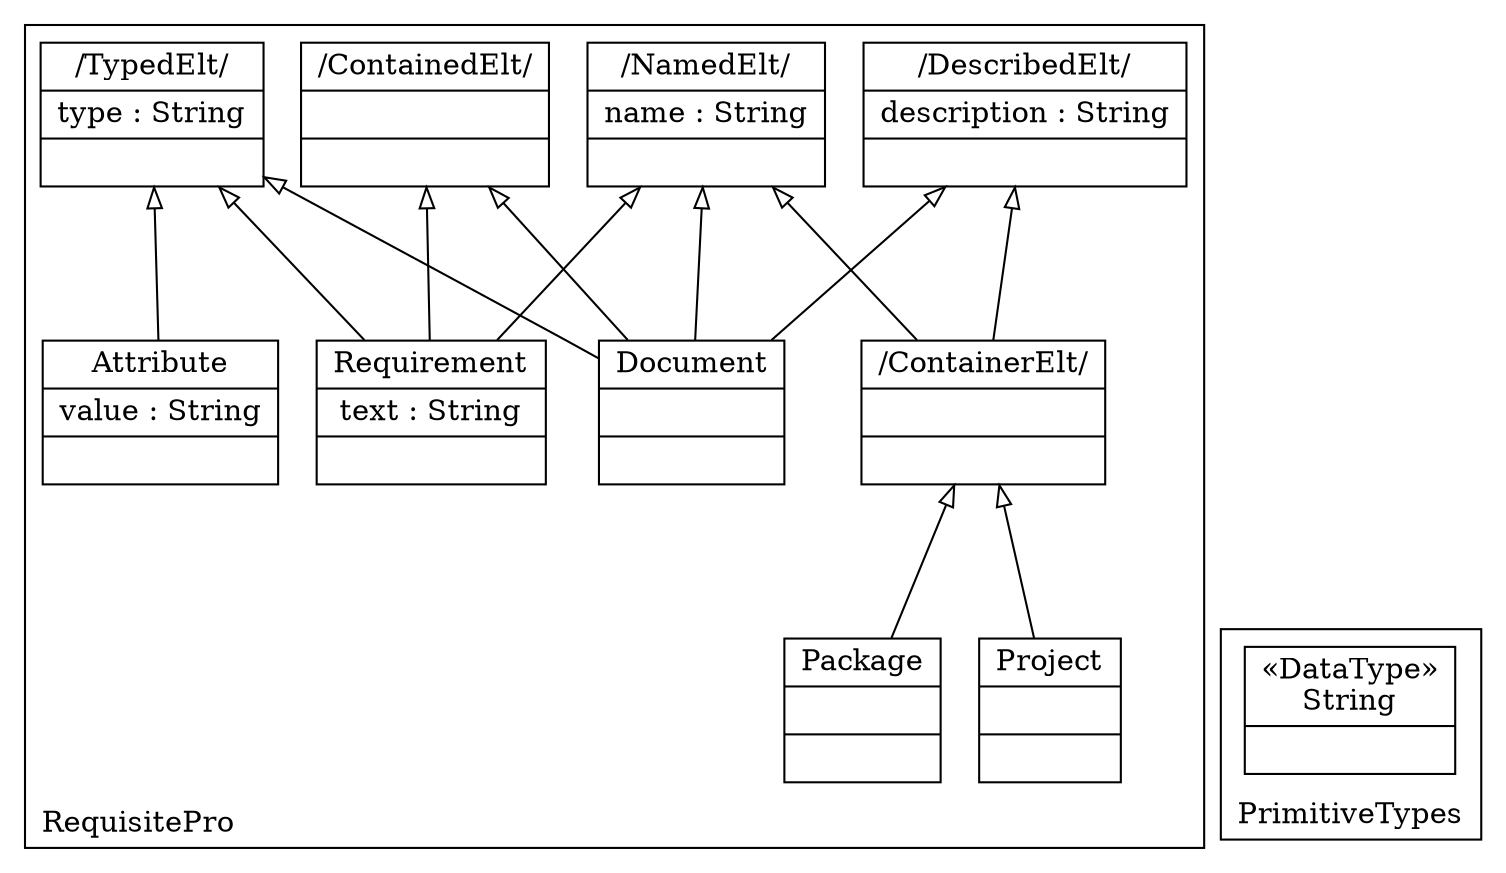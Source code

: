 digraph "KM3 Model in DOT" {
graph[rankdir=BT,labeljust=l,labelloc=t,nodeSep=0.75,compound=true];
 subgraph "cluster_RequisitePro"{
labelloc=t
color=black
label=RequisitePro
 node[shape=record];
DescribedElt[label="{/DescribedElt/|description : String| }"]
;
 node[shape=record];
NamedElt[label="{/NamedElt/|name : String| }"]
;
 node[shape=record];
ContainerElt[label="{/ContainerElt/| | }"]
 ContainerElt->NamedElt[arrowhead=onormal,group=NamedElt,minlen=2,constraint=true,]
 ContainerElt->DescribedElt[arrowhead=onormal,group=DescribedElt,minlen=2,constraint=true,]
;
 node[shape=record];
Project[label="{Project| | }"]
 Project->ContainerElt[arrowhead=onormal,group=ContainerElt,minlen=2,constraint=true,]
;
 node[shape=record];
Package[label="{Package| | }"]
 Package->ContainerElt[arrowhead=onormal,group=ContainerElt,minlen=2,constraint=true,]
;
 node[shape=record];
ContainedElt[label="{/ContainedElt/| | }"]
;
 node[shape=record];
TypedElt[label="{/TypedElt/|type : String| }"]
;
 node[shape=record];
Document[label="{Document| | }"]
 Document->DescribedElt[arrowhead=onormal,group=DescribedElt,minlen=2,constraint=true,]
 Document->NamedElt[arrowhead=onormal,group=NamedElt,minlen=2,constraint=true,]
 Document->ContainedElt[arrowhead=onormal,group=ContainedElt,minlen=2,constraint=true,]
 Document->TypedElt[arrowhead=onormal,group=TypedElt,minlen=2,constraint=true,]
;
 node[shape=record];
Attribute[label="{Attribute|value : String| }"]
 Attribute->TypedElt[arrowhead=onormal,group=TypedElt,minlen=2,constraint=true,]
;
 node[shape=record];
Requirement[label="{Requirement|text : String| }"]
 Requirement->NamedElt[arrowhead=onormal,group=NamedElt,minlen=2,constraint=true,]
 Requirement->ContainedElt[arrowhead=onormal,group=ContainedElt,minlen=2,constraint=true,]
 Requirement->TypedElt[arrowhead=onormal,group=TypedElt,minlen=2,constraint=true,]
;

} subgraph "cluster_PrimitiveTypes"{
labelloc=t
color=black
label=PrimitiveTypes
 node[shape=record];
String[label="{&#171;DataType&#187;\nString|}"]
;

}
}